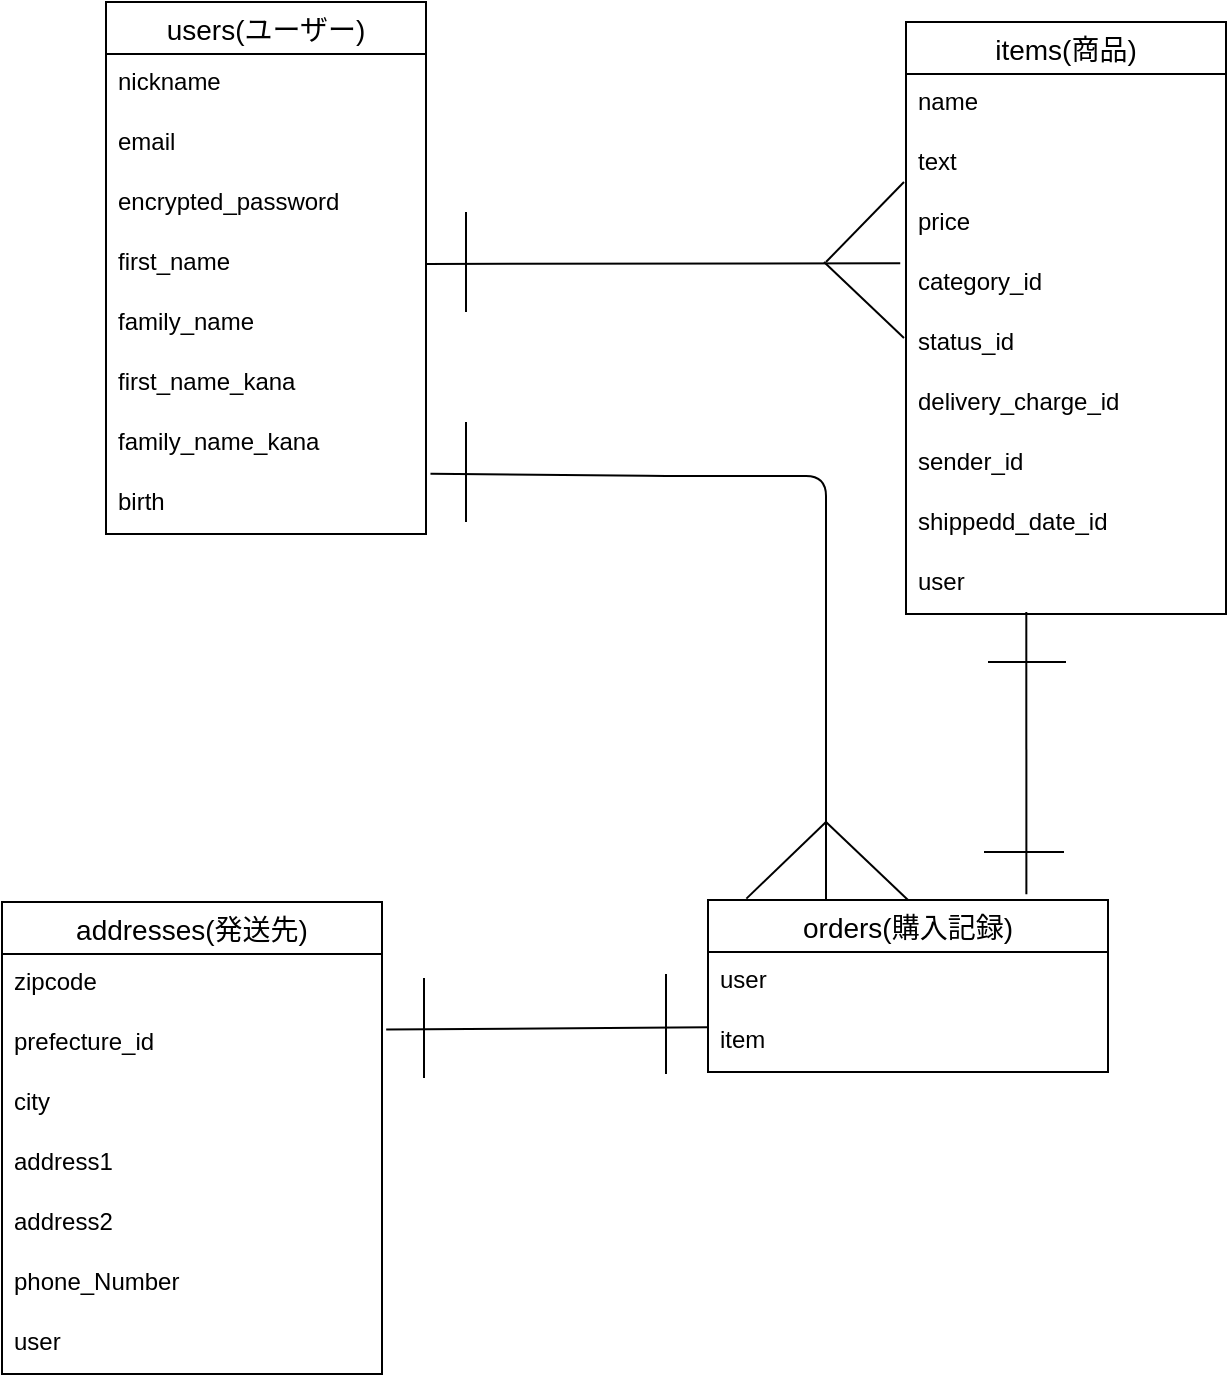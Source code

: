 <mxfile>
    <diagram id="jJw5eZOsFcQYnKg0Algt" name="ページ1">
        <mxGraphModel dx="441" dy="668" grid="1" gridSize="10" guides="1" tooltips="1" connect="1" arrows="1" fold="1" page="1" pageScale="1" pageWidth="827" pageHeight="1169" math="0" shadow="0">
            <root>
                <mxCell id="0"/>
                <mxCell id="1" parent="0"/>
                <mxCell id="274" value="users(ユーザー)" style="swimlane;fontStyle=0;childLayout=stackLayout;horizontal=1;startSize=26;horizontalStack=0;resizeParent=1;resizeParentMax=0;resizeLast=0;collapsible=1;marginBottom=0;align=center;fontSize=14;strokeColor=default;html=0;" parent="1" vertex="1">
                    <mxGeometry x="160" y="230" width="160" height="266" as="geometry"/>
                </mxCell>
                <mxCell id="275" value="nickname" style="text;strokeColor=none;fillColor=none;spacingLeft=4;spacingRight=4;overflow=hidden;rotatable=0;points=[[0,0.5],[1,0.5]];portConstraint=eastwest;fontSize=12;html=0;" parent="274" vertex="1">
                    <mxGeometry y="26" width="160" height="30" as="geometry"/>
                </mxCell>
                <mxCell id="276" value="email" style="text;strokeColor=none;fillColor=none;spacingLeft=4;spacingRight=4;overflow=hidden;rotatable=0;points=[[0,0.5],[1,0.5]];portConstraint=eastwest;fontSize=12;html=0;" parent="274" vertex="1">
                    <mxGeometry y="56" width="160" height="30" as="geometry"/>
                </mxCell>
                <mxCell id="347" value="encrypted_password" style="text;strokeColor=none;fillColor=none;spacingLeft=4;spacingRight=4;overflow=hidden;rotatable=0;points=[[0,0.5],[1,0.5]];portConstraint=eastwest;fontSize=12;html=0;" parent="274" vertex="1">
                    <mxGeometry y="86" width="160" height="30" as="geometry"/>
                </mxCell>
                <mxCell id="297" value="first_name" style="text;strokeColor=none;fillColor=none;spacingLeft=4;spacingRight=4;overflow=hidden;rotatable=0;points=[[0,0.5],[1,0.5]];portConstraint=eastwest;fontSize=12;html=0;" parent="274" vertex="1">
                    <mxGeometry y="116" width="160" height="30" as="geometry"/>
                </mxCell>
                <mxCell id="296" value="family_name" style="text;strokeColor=none;fillColor=none;spacingLeft=4;spacingRight=4;overflow=hidden;rotatable=0;points=[[0,0.5],[1,0.5]];portConstraint=eastwest;fontSize=12;html=0;" parent="274" vertex="1">
                    <mxGeometry y="146" width="160" height="30" as="geometry"/>
                </mxCell>
                <mxCell id="295" value="first_name_kana" style="text;strokeColor=none;fillColor=none;spacingLeft=4;spacingRight=4;overflow=hidden;rotatable=0;points=[[0,0.5],[1,0.5]];portConstraint=eastwest;fontSize=12;html=0;" parent="274" vertex="1">
                    <mxGeometry y="176" width="160" height="30" as="geometry"/>
                </mxCell>
                <mxCell id="300" value="family_name_kana" style="text;strokeColor=none;fillColor=none;spacingLeft=4;spacingRight=4;overflow=hidden;rotatable=0;points=[[0,0.5],[1,0.5]];portConstraint=eastwest;fontSize=12;html=0;" parent="274" vertex="1">
                    <mxGeometry y="206" width="160" height="30" as="geometry"/>
                </mxCell>
                <mxCell id="301" value="birth" style="text;strokeColor=none;fillColor=none;spacingLeft=4;spacingRight=4;overflow=hidden;rotatable=0;points=[[0,0.5],[1,0.5]];portConstraint=eastwest;fontSize=12;html=0;" parent="274" vertex="1">
                    <mxGeometry y="236" width="160" height="30" as="geometry"/>
                </mxCell>
                <mxCell id="278" value="items(商品)" style="swimlane;fontStyle=0;childLayout=stackLayout;horizontal=1;startSize=26;horizontalStack=0;resizeParent=1;resizeParentMax=0;resizeLast=0;collapsible=1;marginBottom=0;align=center;fontSize=14;strokeColor=default;html=0;" parent="1" vertex="1">
                    <mxGeometry x="560" y="240" width="160" height="296" as="geometry"/>
                </mxCell>
                <mxCell id="279" value="name" style="text;strokeColor=none;fillColor=none;spacingLeft=4;spacingRight=4;overflow=hidden;rotatable=0;points=[[0,0.5],[1,0.5]];portConstraint=eastwest;fontSize=12;html=0;" parent="278" vertex="1">
                    <mxGeometry y="26" width="160" height="30" as="geometry"/>
                </mxCell>
                <mxCell id="280" value="text" style="text;strokeColor=none;fillColor=none;spacingLeft=4;spacingRight=4;overflow=hidden;rotatable=0;points=[[0,0.5],[1,0.5]];portConstraint=eastwest;fontSize=12;html=0;" parent="278" vertex="1">
                    <mxGeometry y="56" width="160" height="30" as="geometry"/>
                </mxCell>
                <mxCell id="346" value="price" style="text;strokeColor=none;fillColor=none;spacingLeft=4;spacingRight=4;overflow=hidden;rotatable=0;points=[[0,0.5],[1,0.5]];portConstraint=eastwest;fontSize=12;html=0;" parent="278" vertex="1">
                    <mxGeometry y="86" width="160" height="30" as="geometry"/>
                </mxCell>
                <mxCell id="306" value="category_id   " style="text;strokeColor=none;fillColor=none;spacingLeft=4;spacingRight=4;overflow=hidden;rotatable=0;points=[[0,0.5],[1,0.5]];portConstraint=eastwest;fontSize=12;html=0;" parent="278" vertex="1">
                    <mxGeometry y="116" width="160" height="30" as="geometry"/>
                </mxCell>
                <mxCell id="305" value="status_id " style="text;strokeColor=none;fillColor=none;spacingLeft=4;spacingRight=4;overflow=hidden;rotatable=0;points=[[0,0.5],[1,0.5]];portConstraint=eastwest;fontSize=12;html=0;" parent="278" vertex="1">
                    <mxGeometry y="146" width="160" height="30" as="geometry"/>
                </mxCell>
                <mxCell id="304" value="delivery_charge_id" style="text;strokeColor=none;fillColor=none;spacingLeft=4;spacingRight=4;overflow=hidden;rotatable=0;points=[[0,0.5],[1,0.5]];portConstraint=eastwest;fontSize=12;html=0;" parent="278" vertex="1">
                    <mxGeometry y="176" width="160" height="30" as="geometry"/>
                </mxCell>
                <mxCell id="303" value="sender_id" style="text;strokeColor=none;fillColor=none;spacingLeft=4;spacingRight=4;overflow=hidden;rotatable=0;points=[[0,0.5],[1,0.5]];portConstraint=eastwest;fontSize=12;html=0;" parent="278" vertex="1">
                    <mxGeometry y="206" width="160" height="30" as="geometry"/>
                </mxCell>
                <mxCell id="302" value="shippedd_date_id" style="text;strokeColor=none;fillColor=none;spacingLeft=4;spacingRight=4;overflow=hidden;rotatable=0;points=[[0,0.5],[1,0.5]];portConstraint=eastwest;fontSize=12;html=0;" parent="278" vertex="1">
                    <mxGeometry y="236" width="160" height="30" as="geometry"/>
                </mxCell>
                <mxCell id="307" value="user" style="text;strokeColor=none;fillColor=none;spacingLeft=4;spacingRight=4;overflow=hidden;rotatable=0;points=[[0,0.5],[1,0.5]];portConstraint=eastwest;fontSize=12;html=0;" parent="278" vertex="1">
                    <mxGeometry y="266" width="160" height="30" as="geometry"/>
                </mxCell>
                <mxCell id="282" value="orders(購入記録)" style="swimlane;fontStyle=0;childLayout=stackLayout;horizontal=1;startSize=26;horizontalStack=0;resizeParent=1;resizeParentMax=0;resizeLast=0;collapsible=1;marginBottom=0;align=center;fontSize=14;strokeColor=default;html=0;" parent="1" vertex="1">
                    <mxGeometry x="461" y="679" width="200" height="86" as="geometry"/>
                </mxCell>
                <mxCell id="283" value="user" style="text;strokeColor=none;fillColor=none;spacingLeft=4;spacingRight=4;overflow=hidden;rotatable=0;points=[[0,0.5],[1,0.5]];portConstraint=eastwest;fontSize=12;html=0;" parent="282" vertex="1">
                    <mxGeometry y="26" width="200" height="30" as="geometry"/>
                </mxCell>
                <mxCell id="311" value="item" style="text;strokeColor=none;fillColor=none;spacingLeft=4;spacingRight=4;overflow=hidden;rotatable=0;points=[[0,0.5],[1,0.5]];portConstraint=eastwest;fontSize=12;html=0;" parent="282" vertex="1">
                    <mxGeometry y="56" width="200" height="30" as="geometry"/>
                </mxCell>
                <mxCell id="290" value="addresses(発送先)" style="swimlane;fontStyle=0;childLayout=stackLayout;horizontal=1;startSize=26;horizontalStack=0;resizeParent=1;resizeParentMax=0;resizeLast=0;collapsible=1;marginBottom=0;align=center;fontSize=14;strokeColor=default;html=0;" parent="1" vertex="1">
                    <mxGeometry x="108" y="680" width="190" height="236" as="geometry"/>
                </mxCell>
                <mxCell id="291" value="zipcode" style="text;strokeColor=none;fillColor=none;spacingLeft=4;spacingRight=4;overflow=hidden;rotatable=0;points=[[0,0.5],[1,0.5]];portConstraint=eastwest;fontSize=12;html=0;" parent="290" vertex="1">
                    <mxGeometry y="26" width="190" height="30" as="geometry"/>
                </mxCell>
                <mxCell id="292" value="prefecture_id" style="text;strokeColor=none;fillColor=none;spacingLeft=4;spacingRight=4;overflow=hidden;rotatable=0;points=[[0,0.5],[1,0.5]];portConstraint=eastwest;fontSize=12;html=0;" parent="290" vertex="1">
                    <mxGeometry y="56" width="190" height="30" as="geometry"/>
                </mxCell>
                <mxCell id="293" value="city" style="text;strokeColor=none;fillColor=none;spacingLeft=4;spacingRight=4;overflow=hidden;rotatable=0;points=[[0,0.5],[1,0.5]];portConstraint=eastwest;fontSize=12;html=0;" parent="290" vertex="1">
                    <mxGeometry y="86" width="190" height="30" as="geometry"/>
                </mxCell>
                <mxCell id="315" value="address1" style="text;strokeColor=none;fillColor=none;spacingLeft=4;spacingRight=4;overflow=hidden;rotatable=0;points=[[0,0.5],[1,0.5]];portConstraint=eastwest;fontSize=12;html=0;" parent="290" vertex="1">
                    <mxGeometry y="116" width="190" height="30" as="geometry"/>
                </mxCell>
                <mxCell id="312" value="address2" style="text;strokeColor=none;fillColor=none;spacingLeft=4;spacingRight=4;overflow=hidden;rotatable=0;points=[[0,0.5],[1,0.5]];portConstraint=eastwest;fontSize=12;html=0;" parent="290" vertex="1">
                    <mxGeometry y="146" width="190" height="30" as="geometry"/>
                </mxCell>
                <mxCell id="313" value="phone_Number" style="text;strokeColor=none;fillColor=none;spacingLeft=4;spacingRight=4;overflow=hidden;rotatable=0;points=[[0,0.5],[1,0.5]];portConstraint=eastwest;fontSize=12;html=0;" parent="290" vertex="1">
                    <mxGeometry y="176" width="190" height="30" as="geometry"/>
                </mxCell>
                <mxCell id="342" value="user" style="text;strokeColor=none;fillColor=none;spacingLeft=4;spacingRight=4;overflow=hidden;rotatable=0;points=[[0,0.5],[1,0.5]];portConstraint=eastwest;fontSize=12;html=0;" parent="290" vertex="1">
                    <mxGeometry y="206" width="190" height="30" as="geometry"/>
                </mxCell>
                <mxCell id="322" value="" style="endArrow=none;html=1;" parent="1" edge="1">
                    <mxGeometry width="50" height="50" relative="1" as="geometry">
                        <mxPoint x="340" y="385" as="sourcePoint"/>
                        <mxPoint x="340" y="335" as="targetPoint"/>
                        <Array as="points"/>
                    </mxGeometry>
                </mxCell>
                <mxCell id="324" value="" style="endArrow=none;html=1;" parent="1" edge="1">
                    <mxGeometry width="50" height="50" relative="1" as="geometry">
                        <mxPoint x="520" y="360" as="sourcePoint"/>
                        <mxPoint x="559" y="320" as="targetPoint"/>
                    </mxGeometry>
                </mxCell>
                <mxCell id="327" value="" style="endArrow=none;html=1;exitX=0;exitY=0.5;exitDx=0;exitDy=0;" parent="1" edge="1">
                    <mxGeometry width="50" height="50" relative="1" as="geometry">
                        <mxPoint x="559" y="398" as="sourcePoint"/>
                        <mxPoint x="519" y="360" as="targetPoint"/>
                    </mxGeometry>
                </mxCell>
                <mxCell id="328" value="" style="endArrow=none;html=1;exitX=1;exitY=0.5;exitDx=0;exitDy=0;entryX=-0.018;entryY=0.153;entryDx=0;entryDy=0;entryPerimeter=0;" parent="1" source="297" target="306" edge="1">
                    <mxGeometry width="50" height="50" relative="1" as="geometry">
                        <mxPoint x="410" y="510" as="sourcePoint"/>
                        <mxPoint x="460" y="460" as="targetPoint"/>
                    </mxGeometry>
                </mxCell>
                <mxCell id="333" value="" style="endArrow=none;html=1;exitX=1.014;exitY=0.995;exitDx=0;exitDy=0;exitPerimeter=0;entryX=0.295;entryY=0;entryDx=0;entryDy=0;entryPerimeter=0;" parent="1" source="300" target="282" edge="1">
                    <mxGeometry width="50" height="50" relative="1" as="geometry">
                        <mxPoint x="410" y="560" as="sourcePoint"/>
                        <mxPoint x="560" y="670" as="targetPoint"/>
                        <Array as="points">
                            <mxPoint x="440" y="467"/>
                            <mxPoint x="520" y="467"/>
                            <mxPoint x="520" y="600"/>
                        </Array>
                    </mxGeometry>
                </mxCell>
                <mxCell id="335" value="" style="endArrow=none;html=1;exitX=0.096;exitY=-0.008;exitDx=0;exitDy=0;exitPerimeter=0;" parent="1" source="282" edge="1">
                    <mxGeometry width="50" height="50" relative="1" as="geometry">
                        <mxPoint x="410" y="560" as="sourcePoint"/>
                        <mxPoint x="520" y="640" as="targetPoint"/>
                    </mxGeometry>
                </mxCell>
                <mxCell id="336" value="" style="endArrow=none;html=1;entryX=0.5;entryY=0;entryDx=0;entryDy=0;" parent="1" target="282" edge="1">
                    <mxGeometry width="50" height="50" relative="1" as="geometry">
                        <mxPoint x="520" y="640" as="sourcePoint"/>
                        <mxPoint x="570" y="590" as="targetPoint"/>
                    </mxGeometry>
                </mxCell>
                <mxCell id="337" value="" style="endArrow=none;html=1;" parent="1" edge="1">
                    <mxGeometry width="50" height="50" relative="1" as="geometry">
                        <mxPoint x="340" y="490" as="sourcePoint"/>
                        <mxPoint x="340" y="440" as="targetPoint"/>
                    </mxGeometry>
                </mxCell>
                <mxCell id="338" value="" style="endArrow=none;html=1;exitX=0.796;exitY=-0.016;exitDx=0;exitDy=0;exitPerimeter=0;entryX=0.376;entryY=0.967;entryDx=0;entryDy=0;entryPerimeter=0;" parent="1" target="307" edge="1">
                    <mxGeometry width="50" height="50" relative="1" as="geometry">
                        <mxPoint x="620.2" y="676.144" as="sourcePoint"/>
                        <mxPoint x="620" y="510" as="targetPoint"/>
                    </mxGeometry>
                </mxCell>
                <mxCell id="340" value="" style="endArrow=none;html=1;" parent="1" edge="1">
                    <mxGeometry width="50" height="50" relative="1" as="geometry">
                        <mxPoint x="601" y="560" as="sourcePoint"/>
                        <mxPoint x="640" y="560" as="targetPoint"/>
                        <Array as="points"/>
                    </mxGeometry>
                </mxCell>
                <mxCell id="341" value="" style="endArrow=none;html=1;" parent="1" edge="1">
                    <mxGeometry width="50" height="50" relative="1" as="geometry">
                        <mxPoint x="599" y="655" as="sourcePoint"/>
                        <mxPoint x="639" y="655" as="targetPoint"/>
                        <Array as="points"/>
                    </mxGeometry>
                </mxCell>
                <mxCell id="344" value="" style="endArrow=none;html=1;" parent="1" edge="1">
                    <mxGeometry width="50" height="50" relative="1" as="geometry">
                        <mxPoint x="319" y="768" as="sourcePoint"/>
                        <mxPoint x="319" y="718.0" as="targetPoint"/>
                    </mxGeometry>
                </mxCell>
                <mxCell id="345" value="" style="endArrow=none;html=1;" parent="1" edge="1">
                    <mxGeometry width="50" height="50" relative="1" as="geometry">
                        <mxPoint x="440" y="766" as="sourcePoint"/>
                        <mxPoint x="440" y="716" as="targetPoint"/>
                    </mxGeometry>
                </mxCell>
                <mxCell id="348" value="" style="endArrow=none;html=1;exitX=1.011;exitY=0.258;exitDx=0;exitDy=0;entryX=0.001;entryY=0.256;entryDx=0;entryDy=0;entryPerimeter=0;exitPerimeter=0;" parent="1" source="292" target="311" edge="1">
                    <mxGeometry width="50" height="50" relative="1" as="geometry">
                        <mxPoint x="460" y="710" as="sourcePoint"/>
                        <mxPoint x="510" y="660" as="targetPoint"/>
                    </mxGeometry>
                </mxCell>
            </root>
        </mxGraphModel>
    </diagram>
</mxfile>
